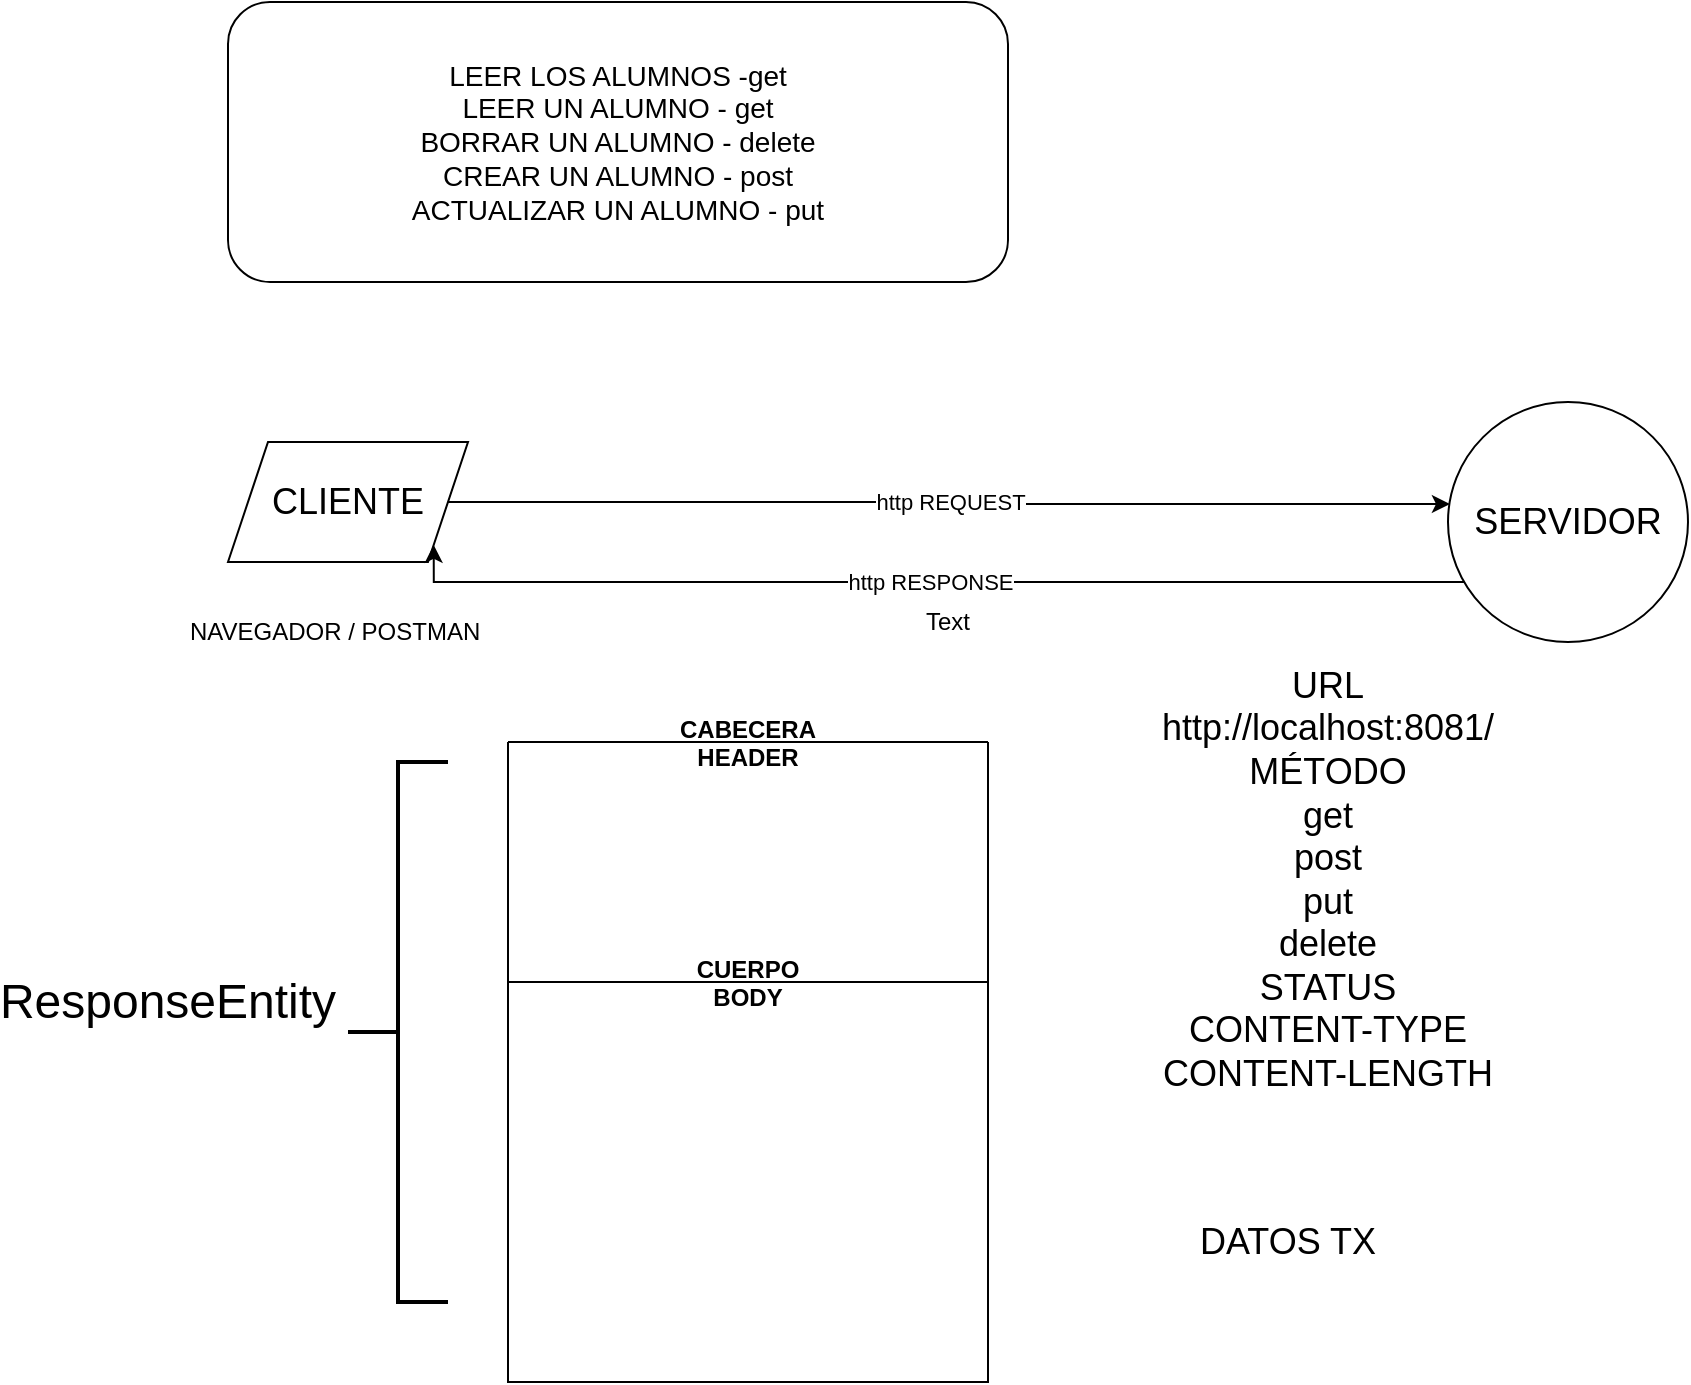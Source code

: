 <mxfile version="14.6.13" type="device"><diagram id="E7sUAt8RztQhySchsofg" name="Página-1"><mxGraphModel dx="1086" dy="806" grid="1" gridSize="10" guides="1" tooltips="1" connect="1" arrows="1" fold="1" page="1" pageScale="1" pageWidth="1169" pageHeight="827" math="0" shadow="0"><root><mxCell id="0"/><mxCell id="1" parent="0"/><mxCell id="0n2ybj3vhiLRxUoqJd6e-4" value="http REQUEST" style="edgeStyle=orthogonalEdgeStyle;rounded=0;orthogonalLoop=1;jettySize=auto;html=1;entryX=0.008;entryY=0.425;entryDx=0;entryDy=0;entryPerimeter=0;" parent="1" source="0n2ybj3vhiLRxUoqJd6e-1" target="0n2ybj3vhiLRxUoqJd6e-2" edge="1"><mxGeometry relative="1" as="geometry"/></mxCell><mxCell id="0n2ybj3vhiLRxUoqJd6e-1" value="&lt;font style=&quot;font-size: 18px&quot;&gt;CLIENTE&lt;/font&gt;" style="shape=parallelogram;perimeter=parallelogramPerimeter;whiteSpace=wrap;html=1;fixedSize=1;" parent="1" vertex="1"><mxGeometry x="220" y="320" width="120" height="60" as="geometry"/></mxCell><mxCell id="0n2ybj3vhiLRxUoqJd6e-5" value="http RESPONSE" style="edgeStyle=orthogonalEdgeStyle;rounded=0;orthogonalLoop=1;jettySize=auto;html=1;entryX=1;entryY=1;entryDx=0;entryDy=0;" parent="1" source="0n2ybj3vhiLRxUoqJd6e-2" target="0n2ybj3vhiLRxUoqJd6e-1" edge="1"><mxGeometry relative="1" as="geometry"><Array as="points"><mxPoint x="323" y="390"/></Array></mxGeometry></mxCell><mxCell id="0n2ybj3vhiLRxUoqJd6e-2" value="&lt;font style=&quot;font-size: 18px&quot;&gt;SERVIDOR&lt;/font&gt;" style="ellipse;whiteSpace=wrap;html=1;aspect=fixed;" parent="1" vertex="1"><mxGeometry x="830" y="300" width="120" height="120" as="geometry"/></mxCell><mxCell id="0n2ybj3vhiLRxUoqJd6e-3" value="NAVEGADOR / POSTMAN" style="text;strokeColor=none;fillColor=none;align=left;verticalAlign=top;spacingLeft=4;spacingRight=4;overflow=hidden;rotatable=0;points=[[0,0.5],[1,0.5]];portConstraint=eastwest;" parent="1" vertex="1"><mxGeometry x="195" y="401" width="170" height="26" as="geometry"/></mxCell><mxCell id="0n2ybj3vhiLRxUoqJd6e-8" value="CABECERA&#10;HEADER" style="swimlane;startSize=0;fillColor=#66FF66;" parent="1" vertex="1"><mxGeometry x="360" y="470" width="240" height="120" as="geometry"/></mxCell><mxCell id="0n2ybj3vhiLRxUoqJd6e-9" value="CUERPO&#10;BODY" style="swimlane;startSize=0;fillColor=#66FF66;" parent="1" vertex="1"><mxGeometry x="360" y="590" width="240" height="200" as="geometry"/></mxCell><mxCell id="0n2ybj3vhiLRxUoqJd6e-10" value="&lt;span style=&quot;font-size: 18px&quot;&gt;URL http://localhost:8081/&lt;br&gt;MÉTODO&lt;br&gt;get&lt;br&gt;post&lt;br&gt;put&lt;br&gt;delete&lt;br&gt;STATUS&lt;br&gt;CONTENT-TYPE&lt;br&gt;CONTENT-LENGTH&lt;br&gt;&lt;br&gt;&lt;/span&gt;" style="text;html=1;strokeColor=none;fillColor=none;align=center;verticalAlign=middle;whiteSpace=wrap;rounded=0;" parent="1" vertex="1"><mxGeometry x="680" y="520" width="180" height="60" as="geometry"/></mxCell><mxCell id="0n2ybj3vhiLRxUoqJd6e-12" value="&lt;span style=&quot;font-size: 18px&quot;&gt;DATOS TX&lt;br&gt;&lt;/span&gt;" style="text;html=1;strokeColor=none;fillColor=none;align=center;verticalAlign=middle;whiteSpace=wrap;rounded=0;" parent="1" vertex="1"><mxGeometry x="660" y="690" width="180" height="60" as="geometry"/></mxCell><mxCell id="EXNZB7H9fn2XCkMcSnF7-1" value="&lt;font style=&quot;font-size: 14px&quot;&gt;LEER LOS ALUMNOS -get&lt;br&gt;LEER UN ALUMNO - get&lt;br&gt;BORRAR UN ALUMNO - delete&lt;br&gt;CREAR UN ALUMNO - post&lt;br&gt;ACTUALIZAR UN ALUMNO - put&lt;/font&gt;" style="rounded=1;whiteSpace=wrap;html=1;" parent="1" vertex="1"><mxGeometry x="220" y="100" width="390" height="140" as="geometry"/></mxCell><mxCell id="5q8j_lSeS7xkpc6XVP0y-1" value="Text" style="text;html=1;strokeColor=none;fillColor=none;align=center;verticalAlign=middle;whiteSpace=wrap;rounded=0;" parent="1" vertex="1"><mxGeometry x="560" y="400" width="40" height="20" as="geometry"/></mxCell><mxCell id="5q8j_lSeS7xkpc6XVP0y-2" value="&lt;font style=&quot;font-size: 24px&quot;&gt;ResponseEntity&lt;/font&gt;" style="text;html=1;strokeColor=none;fillColor=none;align=center;verticalAlign=middle;whiteSpace=wrap;rounded=0;" parent="1" vertex="1"><mxGeometry x="170" y="590" width="40" height="20" as="geometry"/></mxCell><mxCell id="5q8j_lSeS7xkpc6XVP0y-3" value="" style="strokeWidth=2;html=1;shape=mxgraph.flowchart.annotation_2;align=left;labelPosition=right;pointerEvents=1;" parent="1" vertex="1"><mxGeometry x="280" y="480" width="50" height="270" as="geometry"/></mxCell></root></mxGraphModel></diagram></mxfile>